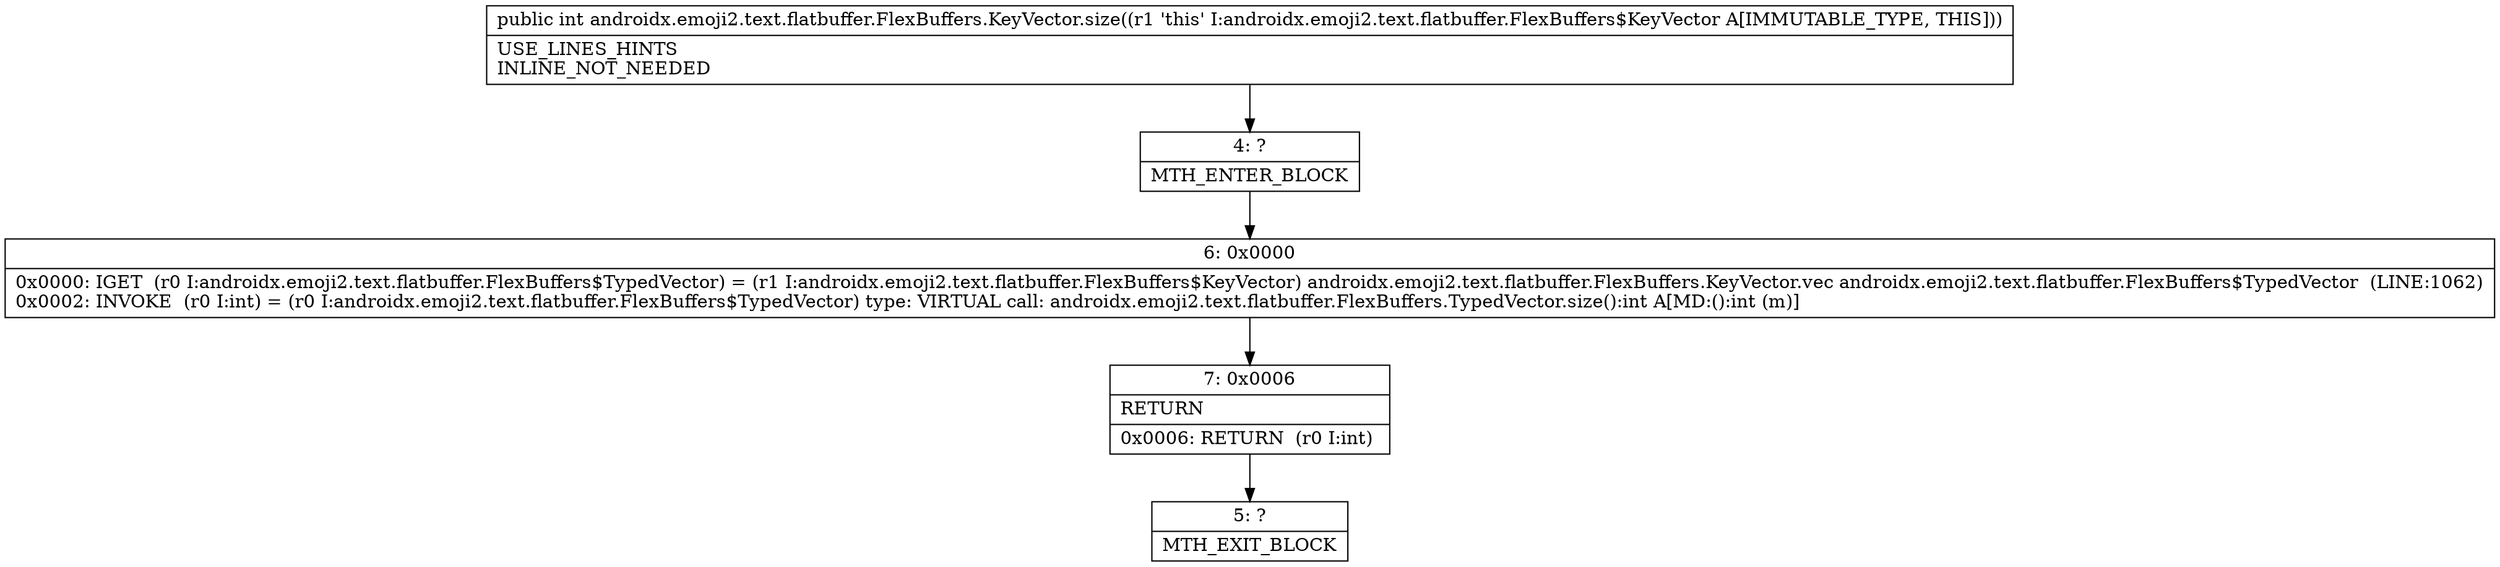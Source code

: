 digraph "CFG forandroidx.emoji2.text.flatbuffer.FlexBuffers.KeyVector.size()I" {
Node_4 [shape=record,label="{4\:\ ?|MTH_ENTER_BLOCK\l}"];
Node_6 [shape=record,label="{6\:\ 0x0000|0x0000: IGET  (r0 I:androidx.emoji2.text.flatbuffer.FlexBuffers$TypedVector) = (r1 I:androidx.emoji2.text.flatbuffer.FlexBuffers$KeyVector) androidx.emoji2.text.flatbuffer.FlexBuffers.KeyVector.vec androidx.emoji2.text.flatbuffer.FlexBuffers$TypedVector  (LINE:1062)\l0x0002: INVOKE  (r0 I:int) = (r0 I:androidx.emoji2.text.flatbuffer.FlexBuffers$TypedVector) type: VIRTUAL call: androidx.emoji2.text.flatbuffer.FlexBuffers.TypedVector.size():int A[MD:():int (m)]\l}"];
Node_7 [shape=record,label="{7\:\ 0x0006|RETURN\l|0x0006: RETURN  (r0 I:int) \l}"];
Node_5 [shape=record,label="{5\:\ ?|MTH_EXIT_BLOCK\l}"];
MethodNode[shape=record,label="{public int androidx.emoji2.text.flatbuffer.FlexBuffers.KeyVector.size((r1 'this' I:androidx.emoji2.text.flatbuffer.FlexBuffers$KeyVector A[IMMUTABLE_TYPE, THIS]))  | USE_LINES_HINTS\lINLINE_NOT_NEEDED\l}"];
MethodNode -> Node_4;Node_4 -> Node_6;
Node_6 -> Node_7;
Node_7 -> Node_5;
}

